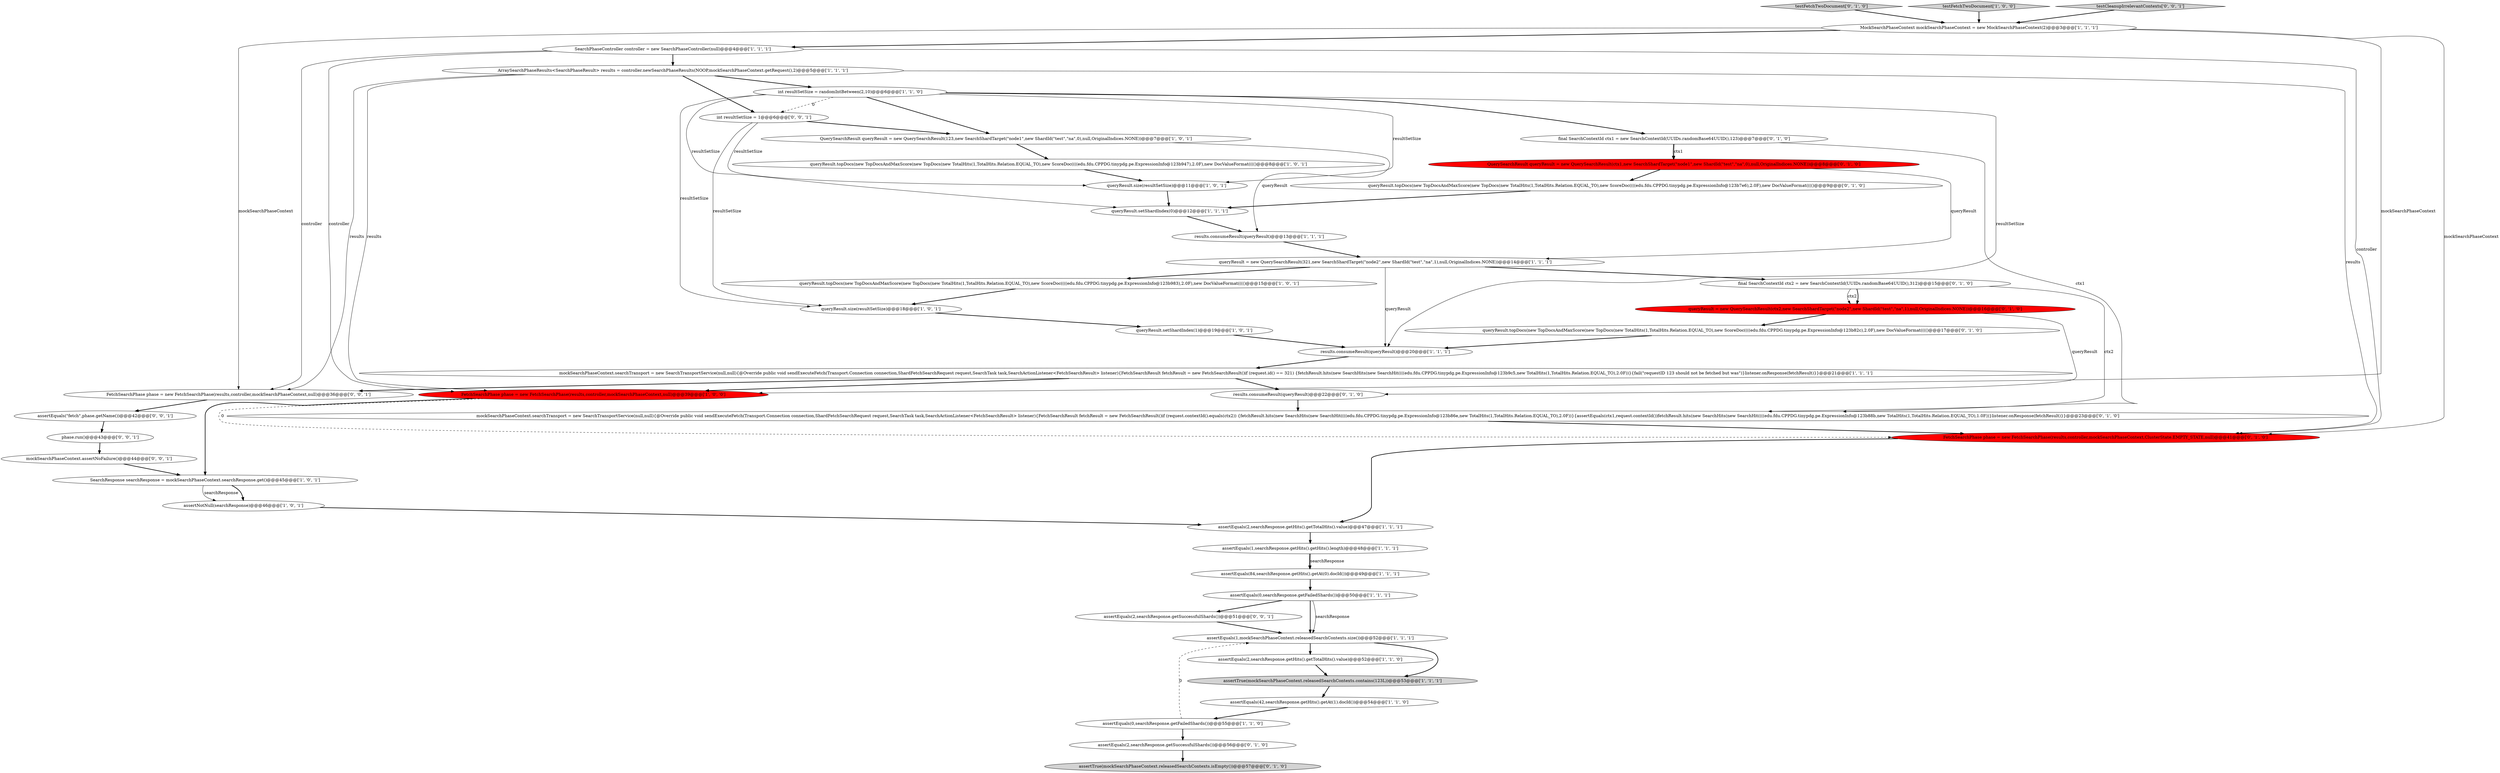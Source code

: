 digraph {
27 [style = filled, label = "queryResult.topDocs(new TopDocsAndMaxScore(new TopDocs(new TotalHits(1,TotalHits.Relation.EQUAL_TO),new ScoreDoc((((edu.fdu.CPPDG.tinypdg.pe.ExpressionInfo@123b983),2.0F),new DocValueFormat(((()@@@15@@@['1', '0', '1']", fillcolor = white, shape = ellipse image = "AAA0AAABBB1BBB"];
33 [style = filled, label = "FetchSearchPhase phase = new FetchSearchPhase(results,controller,mockSearchPhaseContext,ClusterState.EMPTY_STATE,null)@@@41@@@['0', '1', '0']", fillcolor = red, shape = ellipse image = "AAA1AAABBB2BBB"];
23 [style = filled, label = "SearchResponse searchResponse = mockSearchPhaseContext.searchResponse.get()@@@45@@@['1', '0', '1']", fillcolor = white, shape = ellipse image = "AAA0AAABBB1BBB"];
16 [style = filled, label = "queryResult.size(resultSetSize)@@@18@@@['1', '0', '1']", fillcolor = white, shape = ellipse image = "AAA0AAABBB1BBB"];
15 [style = filled, label = "queryResult.topDocs(new TopDocsAndMaxScore(new TopDocs(new TotalHits(1,TotalHits.Relation.EQUAL_TO),new ScoreDoc((((edu.fdu.CPPDG.tinypdg.pe.ExpressionInfo@123b947),2.0F),new DocValueFormat(((()@@@8@@@['1', '0', '1']", fillcolor = white, shape = ellipse image = "AAA0AAABBB1BBB"];
36 [style = filled, label = "mockSearchPhaseContext.searchTransport = new SearchTransportService(null,null){@Override public void sendExecuteFetch(Transport.Connection connection,ShardFetchSearchRequest request,SearchTask task,SearchActionListener<FetchSearchResult> listener){FetchSearchResult fetchResult = new FetchSearchResult()if (request.contextId().equals(ctx2)) {fetchResult.hits(new SearchHits(new SearchHit((((edu.fdu.CPPDG.tinypdg.pe.ExpressionInfo@123b86e,new TotalHits(1,TotalHits.Relation.EQUAL_TO),2.0F))}{assertEquals(ctx1,request.contextId())fetchResult.hits(new SearchHits(new SearchHit((((edu.fdu.CPPDG.tinypdg.pe.ExpressionInfo@123b88b,new TotalHits(1,TotalHits.Relation.EQUAL_TO),1.0F))}listener.onResponse(fetchResult)}}@@@23@@@['0', '1', '0']", fillcolor = white, shape = ellipse image = "AAA0AAABBB2BBB"];
38 [style = filled, label = "final SearchContextId ctx1 = new SearchContextId(UUIDs.randomBase64UUID(),123)@@@7@@@['0', '1', '0']", fillcolor = white, shape = ellipse image = "AAA0AAABBB2BBB"];
42 [style = filled, label = "assertEquals(2,searchResponse.getSuccessfulShards())@@@51@@@['0', '0', '1']", fillcolor = white, shape = ellipse image = "AAA0AAABBB3BBB"];
11 [style = filled, label = "queryResult.setShardIndex(1)@@@19@@@['1', '0', '1']", fillcolor = white, shape = ellipse image = "AAA0AAABBB1BBB"];
46 [style = filled, label = "phase.run()@@@43@@@['0', '0', '1']", fillcolor = white, shape = ellipse image = "AAA0AAABBB3BBB"];
22 [style = filled, label = "results.consumeResult(queryResult)@@@13@@@['1', '1', '1']", fillcolor = white, shape = ellipse image = "AAA0AAABBB1BBB"];
21 [style = filled, label = "SearchPhaseController controller = new SearchPhaseController(null)@@@4@@@['1', '1', '1']", fillcolor = white, shape = ellipse image = "AAA0AAABBB1BBB"];
44 [style = filled, label = "mockSearchPhaseContext.assertNoFailure()@@@44@@@['0', '0', '1']", fillcolor = white, shape = ellipse image = "AAA0AAABBB3BBB"];
26 [style = filled, label = "assertEquals(84,searchResponse.getHits().getAt(0).docId())@@@49@@@['1', '1', '1']", fillcolor = white, shape = ellipse image = "AAA0AAABBB1BBB"];
10 [style = filled, label = "queryResult = new QuerySearchResult(321,new SearchShardTarget(\"node2\",new ShardId(\"test\",\"na\",1),null,OriginalIndices.NONE))@@@14@@@['1', '1', '1']", fillcolor = white, shape = ellipse image = "AAA0AAABBB1BBB"];
34 [style = filled, label = "testFetchTwoDocument['0', '1', '0']", fillcolor = lightgray, shape = diamond image = "AAA0AAABBB2BBB"];
7 [style = filled, label = "queryResult.size(resultSetSize)@@@11@@@['1', '0', '1']", fillcolor = white, shape = ellipse image = "AAA0AAABBB1BBB"];
35 [style = filled, label = "results.consumeResult(queryResult)@@@22@@@['0', '1', '0']", fillcolor = white, shape = ellipse image = "AAA0AAABBB2BBB"];
14 [style = filled, label = "assertNotNull(searchResponse)@@@46@@@['1', '0', '1']", fillcolor = white, shape = ellipse image = "AAA0AAABBB1BBB"];
9 [style = filled, label = "int resultSetSize = randomIntBetween(2,10)@@@6@@@['1', '1', '0']", fillcolor = white, shape = ellipse image = "AAA0AAABBB1BBB"];
4 [style = filled, label = "assertEquals(1,mockSearchPhaseContext.releasedSearchContexts.size())@@@52@@@['1', '1', '1']", fillcolor = white, shape = ellipse image = "AAA0AAABBB1BBB"];
40 [style = filled, label = "int resultSetSize = 1@@@6@@@['0', '0', '1']", fillcolor = white, shape = ellipse image = "AAA0AAABBB3BBB"];
13 [style = filled, label = "mockSearchPhaseContext.searchTransport = new SearchTransportService(null,null){@Override public void sendExecuteFetch(Transport.Connection connection,ShardFetchSearchRequest request,SearchTask task,SearchActionListener<FetchSearchResult> listener){FetchSearchResult fetchResult = new FetchSearchResult()if (request.id() == 321) {fetchResult.hits(new SearchHits(new SearchHit((((edu.fdu.CPPDG.tinypdg.pe.ExpressionInfo@123b9c5,new TotalHits(1,TotalHits.Relation.EQUAL_TO),2.0F))}{fail(\"requestID 123 should not be fetched but was\")}listener.onResponse(fetchResult)}}@@@21@@@['1', '1', '1']", fillcolor = white, shape = ellipse image = "AAA0AAABBB1BBB"];
8 [style = filled, label = "assertEquals(0,searchResponse.getFailedShards())@@@55@@@['1', '1', '0']", fillcolor = white, shape = ellipse image = "AAA0AAABBB1BBB"];
25 [style = filled, label = "queryResult.setShardIndex(0)@@@12@@@['1', '1', '1']", fillcolor = white, shape = ellipse image = "AAA0AAABBB1BBB"];
37 [style = filled, label = "queryResult.topDocs(new TopDocsAndMaxScore(new TopDocs(new TotalHits(1,TotalHits.Relation.EQUAL_TO),new ScoreDoc((((edu.fdu.CPPDG.tinypdg.pe.ExpressionInfo@123b7e6),2.0F),new DocValueFormat(((()@@@9@@@['0', '1', '0']", fillcolor = white, shape = ellipse image = "AAA0AAABBB2BBB"];
43 [style = filled, label = "assertEquals(\"fetch\",phase.getName())@@@42@@@['0', '0', '1']", fillcolor = white, shape = ellipse image = "AAA0AAABBB3BBB"];
28 [style = filled, label = "final SearchContextId ctx2 = new SearchContextId(UUIDs.randomBase64UUID(),312)@@@15@@@['0', '1', '0']", fillcolor = white, shape = ellipse image = "AAA0AAABBB2BBB"];
3 [style = filled, label = "assertEquals(0,searchResponse.getFailedShards())@@@50@@@['1', '1', '1']", fillcolor = white, shape = ellipse image = "AAA0AAABBB1BBB"];
1 [style = filled, label = "assertTrue(mockSearchPhaseContext.releasedSearchContexts.contains(123L))@@@53@@@['1', '1', '1']", fillcolor = lightgray, shape = ellipse image = "AAA0AAABBB1BBB"];
20 [style = filled, label = "MockSearchPhaseContext mockSearchPhaseContext = new MockSearchPhaseContext(2)@@@3@@@['1', '1', '1']", fillcolor = white, shape = ellipse image = "AAA0AAABBB1BBB"];
29 [style = filled, label = "QuerySearchResult queryResult = new QuerySearchResult(ctx1,new SearchShardTarget(\"node1\",new ShardId(\"test\",\"na\",0),null,OriginalIndices.NONE))@@@8@@@['0', '1', '0']", fillcolor = red, shape = ellipse image = "AAA1AAABBB2BBB"];
6 [style = filled, label = "results.consumeResult(queryResult)@@@20@@@['1', '1', '1']", fillcolor = white, shape = ellipse image = "AAA0AAABBB1BBB"];
45 [style = filled, label = "FetchSearchPhase phase = new FetchSearchPhase(results,controller,mockSearchPhaseContext,null)@@@36@@@['0', '0', '1']", fillcolor = white, shape = ellipse image = "AAA0AAABBB3BBB"];
30 [style = filled, label = "queryResult = new QuerySearchResult(ctx2,new SearchShardTarget(\"node2\",new ShardId(\"test\",\"na\",1),null,OriginalIndices.NONE))@@@16@@@['0', '1', '0']", fillcolor = red, shape = ellipse image = "AAA1AAABBB2BBB"];
24 [style = filled, label = "assertEquals(1,searchResponse.getHits().getHits().length)@@@48@@@['1', '1', '1']", fillcolor = white, shape = ellipse image = "AAA0AAABBB1BBB"];
17 [style = filled, label = "assertEquals(42,searchResponse.getHits().getAt(1).docId())@@@54@@@['1', '1', '0']", fillcolor = white, shape = ellipse image = "AAA0AAABBB1BBB"];
12 [style = filled, label = "testFetchTwoDocument['1', '0', '0']", fillcolor = lightgray, shape = diamond image = "AAA0AAABBB1BBB"];
39 [style = filled, label = "assertTrue(mockSearchPhaseContext.releasedSearchContexts.isEmpty())@@@57@@@['0', '1', '0']", fillcolor = lightgray, shape = ellipse image = "AAA0AAABBB2BBB"];
19 [style = filled, label = "FetchSearchPhase phase = new FetchSearchPhase(results,controller,mockSearchPhaseContext,null)@@@39@@@['1', '0', '0']", fillcolor = red, shape = ellipse image = "AAA1AAABBB1BBB"];
5 [style = filled, label = "assertEquals(2,searchResponse.getHits().getTotalHits().value)@@@52@@@['1', '1', '0']", fillcolor = white, shape = ellipse image = "AAA0AAABBB1BBB"];
18 [style = filled, label = "QuerySearchResult queryResult = new QuerySearchResult(123,new SearchShardTarget(\"node1\",new ShardId(\"test\",\"na\",0),null,OriginalIndices.NONE))@@@7@@@['1', '0', '1']", fillcolor = white, shape = ellipse image = "AAA0AAABBB1BBB"];
31 [style = filled, label = "assertEquals(2,searchResponse.getSuccessfulShards())@@@56@@@['0', '1', '0']", fillcolor = white, shape = ellipse image = "AAA0AAABBB2BBB"];
2 [style = filled, label = "ArraySearchPhaseResults<SearchPhaseResult> results = controller.newSearchPhaseResults(NOOP,mockSearchPhaseContext.getRequest(),2)@@@5@@@['1', '1', '1']", fillcolor = white, shape = ellipse image = "AAA0AAABBB1BBB"];
32 [style = filled, label = "queryResult.topDocs(new TopDocsAndMaxScore(new TopDocs(new TotalHits(1,TotalHits.Relation.EQUAL_TO),new ScoreDoc((((edu.fdu.CPPDG.tinypdg.pe.ExpressionInfo@123b82c),2.0F),new DocValueFormat(((()@@@17@@@['0', '1', '0']", fillcolor = white, shape = ellipse image = "AAA0AAABBB2BBB"];
0 [style = filled, label = "assertEquals(2,searchResponse.getHits().getTotalHits().value)@@@47@@@['1', '1', '1']", fillcolor = white, shape = ellipse image = "AAA0AAABBB1BBB"];
41 [style = filled, label = "testCleanupIrrelevantContexts['0', '0', '1']", fillcolor = lightgray, shape = diamond image = "AAA0AAABBB3BBB"];
46->44 [style = bold, label=""];
20->45 [style = solid, label="mockSearchPhaseContext"];
17->8 [style = bold, label=""];
21->33 [style = solid, label="controller"];
20->33 [style = solid, label="mockSearchPhaseContext"];
38->36 [style = solid, label="ctx1"];
16->11 [style = bold, label=""];
10->28 [style = bold, label=""];
34->20 [style = bold, label=""];
15->7 [style = bold, label=""];
20->19 [style = solid, label="mockSearchPhaseContext"];
25->22 [style = bold, label=""];
28->30 [style = bold, label=""];
8->31 [style = bold, label=""];
21->19 [style = solid, label="controller"];
2->33 [style = solid, label="results"];
18->22 [style = solid, label="queryResult"];
10->27 [style = bold, label=""];
38->29 [style = solid, label="ctx1"];
26->3 [style = bold, label=""];
28->36 [style = solid, label="ctx2"];
21->45 [style = solid, label="controller"];
11->6 [style = bold, label=""];
38->29 [style = bold, label=""];
37->25 [style = bold, label=""];
18->15 [style = bold, label=""];
40->7 [style = solid, label="resultSetSize"];
12->20 [style = bold, label=""];
30->32 [style = bold, label=""];
40->18 [style = bold, label=""];
10->6 [style = solid, label="queryResult"];
29->37 [style = bold, label=""];
2->9 [style = bold, label=""];
2->40 [style = bold, label=""];
27->16 [style = bold, label=""];
36->33 [style = bold, label=""];
41->20 [style = bold, label=""];
3->4 [style = bold, label=""];
9->7 [style = solid, label="resultSetSize"];
32->6 [style = bold, label=""];
3->42 [style = bold, label=""];
43->46 [style = bold, label=""];
30->35 [style = solid, label="queryResult"];
3->4 [style = solid, label="searchResponse"];
1->17 [style = bold, label=""];
21->2 [style = bold, label=""];
40->16 [style = solid, label="resultSetSize"];
23->14 [style = bold, label=""];
20->21 [style = bold, label=""];
33->0 [style = bold, label=""];
42->4 [style = bold, label=""];
44->23 [style = bold, label=""];
24->26 [style = bold, label=""];
5->1 [style = bold, label=""];
28->30 [style = solid, label="ctx2"];
13->19 [style = bold, label=""];
9->40 [style = dashed, label="0"];
9->18 [style = bold, label=""];
45->43 [style = bold, label=""];
14->0 [style = bold, label=""];
19->23 [style = bold, label=""];
6->13 [style = bold, label=""];
0->24 [style = bold, label=""];
2->19 [style = solid, label="results"];
2->45 [style = solid, label="results"];
23->14 [style = solid, label="searchResponse"];
22->10 [style = bold, label=""];
13->45 [style = bold, label=""];
9->16 [style = solid, label="resultSetSize"];
7->25 [style = bold, label=""];
4->1 [style = bold, label=""];
31->39 [style = bold, label=""];
8->4 [style = dashed, label="0"];
35->36 [style = bold, label=""];
29->10 [style = solid, label="queryResult"];
9->38 [style = bold, label=""];
24->26 [style = solid, label="searchResponse"];
9->6 [style = solid, label="resultSetSize"];
13->35 [style = bold, label=""];
19->33 [style = dashed, label="0"];
4->5 [style = bold, label=""];
9->25 [style = solid, label="resultSetSize"];
}
